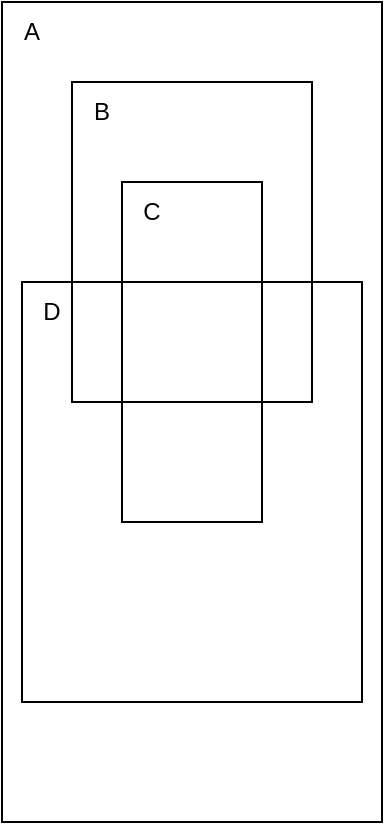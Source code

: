 <mxfile version="28.0.7">
  <diagram name="Página-1" id="OOEajuwFCBVglLIh1Zwi">
    <mxGraphModel dx="1042" dy="590" grid="1" gridSize="10" guides="1" tooltips="1" connect="1" arrows="1" fold="1" page="1" pageScale="1" pageWidth="827" pageHeight="1169" math="0" shadow="0">
      <root>
        <mxCell id="0" />
        <mxCell id="1" parent="0" />
        <mxCell id="XUkSvKQ6B125GiyjgEqH-1" value="" style="rounded=0;whiteSpace=wrap;html=1;fillColor=default;" vertex="1" parent="1">
          <mxGeometry x="280" y="60" width="190" height="410" as="geometry" />
        </mxCell>
        <mxCell id="XUkSvKQ6B125GiyjgEqH-4" value="" style="rounded=0;whiteSpace=wrap;html=1;fillColor=none;" vertex="1" parent="1">
          <mxGeometry x="290" y="200" width="170" height="210" as="geometry" />
        </mxCell>
        <mxCell id="XUkSvKQ6B125GiyjgEqH-2" value="" style="rounded=0;whiteSpace=wrap;html=1;fillColor=none;" vertex="1" parent="1">
          <mxGeometry x="315" y="100" width="120" height="160" as="geometry" />
        </mxCell>
        <mxCell id="XUkSvKQ6B125GiyjgEqH-3" value="" style="rounded=0;whiteSpace=wrap;html=1;fillColor=none;" vertex="1" parent="1">
          <mxGeometry x="340" y="150" width="70" height="170" as="geometry" />
        </mxCell>
        <mxCell id="XUkSvKQ6B125GiyjgEqH-5" value="A" style="text;html=1;align=center;verticalAlign=middle;whiteSpace=wrap;rounded=0;" vertex="1" parent="1">
          <mxGeometry x="280" y="60" width="30" height="30" as="geometry" />
        </mxCell>
        <mxCell id="XUkSvKQ6B125GiyjgEqH-6" value="B" style="text;html=1;align=center;verticalAlign=middle;whiteSpace=wrap;rounded=0;" vertex="1" parent="1">
          <mxGeometry x="300" y="100" width="60" height="30" as="geometry" />
        </mxCell>
        <mxCell id="XUkSvKQ6B125GiyjgEqH-7" value="C" style="text;html=1;align=center;verticalAlign=middle;whiteSpace=wrap;rounded=0;" vertex="1" parent="1">
          <mxGeometry x="330" y="150" width="50" height="30" as="geometry" />
        </mxCell>
        <mxCell id="XUkSvKQ6B125GiyjgEqH-8" value="D" style="text;html=1;align=center;verticalAlign=middle;whiteSpace=wrap;rounded=0;" vertex="1" parent="1">
          <mxGeometry x="280" y="200" width="50" height="30" as="geometry" />
        </mxCell>
        <mxCell id="XUkSvKQ6B125GiyjgEqH-9" style="edgeStyle=orthogonalEdgeStyle;rounded=0;orthogonalLoop=1;jettySize=auto;html=1;exitX=0.5;exitY=1;exitDx=0;exitDy=0;" edge="1" parent="1" source="XUkSvKQ6B125GiyjgEqH-4" target="XUkSvKQ6B125GiyjgEqH-4">
          <mxGeometry relative="1" as="geometry" />
        </mxCell>
      </root>
    </mxGraphModel>
  </diagram>
</mxfile>
